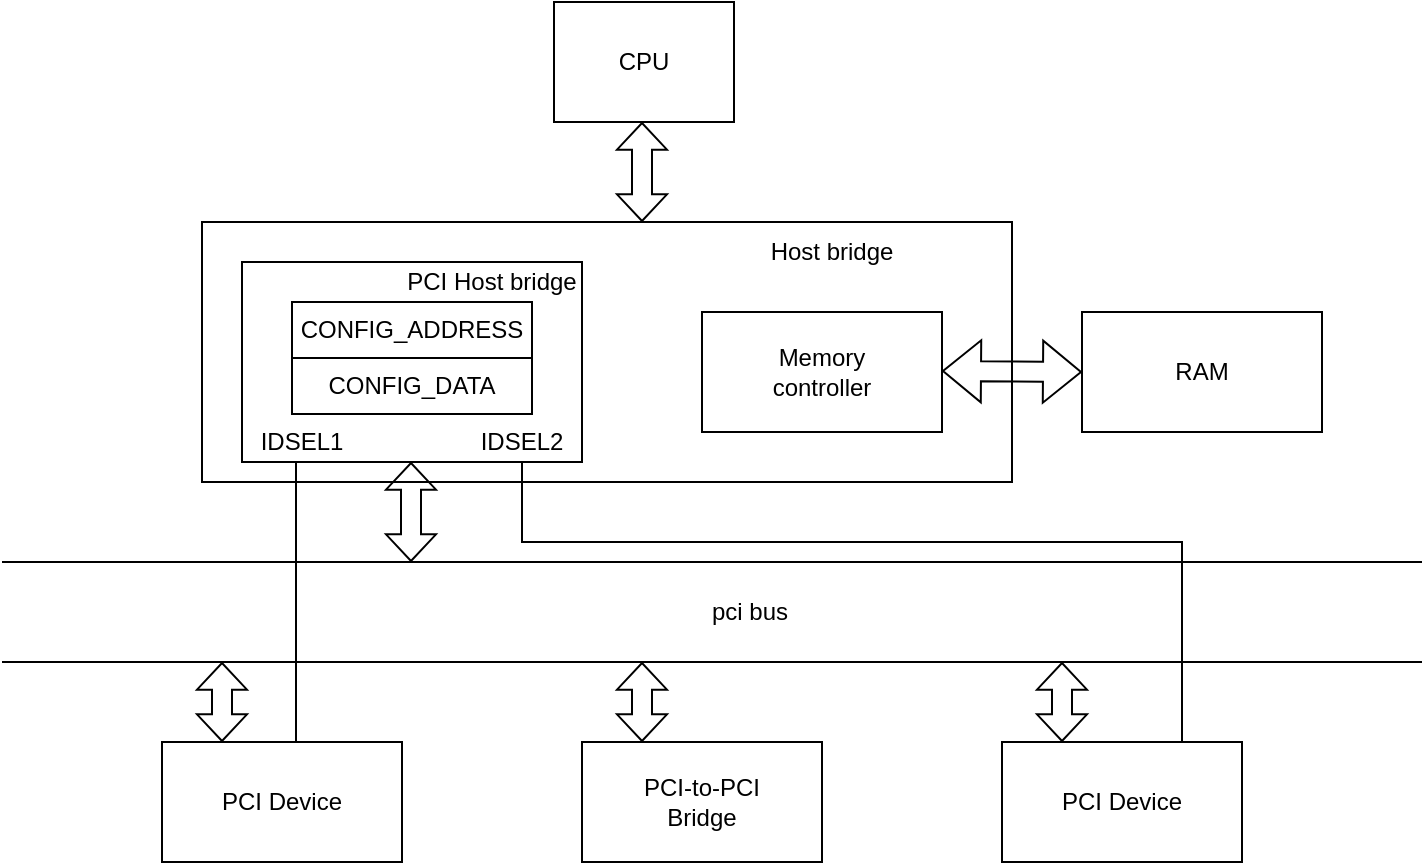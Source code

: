 <mxfile version="22.1.7" type="github">
  <diagram name="第 1 页" id="yxNlmLwIOpBy0RJXwJFW">
    <mxGraphModel dx="928" dy="677" grid="1" gridSize="10" guides="1" tooltips="1" connect="1" arrows="1" fold="1" page="1" pageScale="1" pageWidth="827" pageHeight="1169" math="0" shadow="0">
      <root>
        <mxCell id="0" />
        <mxCell id="1" parent="0" />
        <mxCell id="mYs_dOxZz7pU8FiAXEw9-1" value="CPU" style="rounded=0;whiteSpace=wrap;html=1;" vertex="1" parent="1">
          <mxGeometry x="346" y="370" width="90" height="60" as="geometry" />
        </mxCell>
        <mxCell id="mYs_dOxZz7pU8FiAXEw9-14" value="" style="endArrow=none;html=1;rounded=0;" edge="1" parent="1">
          <mxGeometry width="50" height="50" relative="1" as="geometry">
            <mxPoint x="70" y="650" as="sourcePoint" />
            <mxPoint x="780" y="650" as="targetPoint" />
          </mxGeometry>
        </mxCell>
        <mxCell id="mYs_dOxZz7pU8FiAXEw9-15" value="" style="endArrow=none;html=1;rounded=0;" edge="1" parent="1">
          <mxGeometry width="50" height="50" relative="1" as="geometry">
            <mxPoint x="70" y="700" as="sourcePoint" />
            <mxPoint x="780" y="700" as="targetPoint" />
          </mxGeometry>
        </mxCell>
        <mxCell id="mYs_dOxZz7pU8FiAXEw9-16" value="" style="group" vertex="1" connectable="0" parent="1">
          <mxGeometry x="170" y="480" width="560" height="130" as="geometry" />
        </mxCell>
        <mxCell id="mYs_dOxZz7pU8FiAXEw9-3" value="" style="rounded=0;whiteSpace=wrap;html=1;" vertex="1" parent="mYs_dOxZz7pU8FiAXEw9-16">
          <mxGeometry width="405" height="130" as="geometry" />
        </mxCell>
        <mxCell id="mYs_dOxZz7pU8FiAXEw9-4" value="" style="rounded=0;whiteSpace=wrap;html=1;" vertex="1" parent="mYs_dOxZz7pU8FiAXEw9-16">
          <mxGeometry x="20" y="20" width="170" height="100" as="geometry" />
        </mxCell>
        <mxCell id="mYs_dOxZz7pU8FiAXEw9-5" value="PCI Host bridge" style="text;html=1;strokeColor=none;fillColor=none;align=center;verticalAlign=middle;whiteSpace=wrap;rounded=0;" vertex="1" parent="mYs_dOxZz7pU8FiAXEw9-16">
          <mxGeometry x="90" y="15" width="110" height="30" as="geometry" />
        </mxCell>
        <mxCell id="mYs_dOxZz7pU8FiAXEw9-6" value="IDSEL1" style="text;html=1;strokeColor=none;fillColor=none;align=center;verticalAlign=middle;whiteSpace=wrap;rounded=0;" vertex="1" parent="mYs_dOxZz7pU8FiAXEw9-16">
          <mxGeometry x="20" y="100" width="60" height="20" as="geometry" />
        </mxCell>
        <mxCell id="mYs_dOxZz7pU8FiAXEw9-7" value="IDSEL2" style="text;html=1;strokeColor=none;fillColor=none;align=center;verticalAlign=middle;whiteSpace=wrap;rounded=0;" vertex="1" parent="mYs_dOxZz7pU8FiAXEw9-16">
          <mxGeometry x="130" y="100" width="60" height="20" as="geometry" />
        </mxCell>
        <mxCell id="mYs_dOxZz7pU8FiAXEw9-8" value="CONFIG_ADDRESS" style="rounded=0;whiteSpace=wrap;html=1;" vertex="1" parent="mYs_dOxZz7pU8FiAXEw9-16">
          <mxGeometry x="45" y="40" width="120" height="28" as="geometry" />
        </mxCell>
        <mxCell id="mYs_dOxZz7pU8FiAXEw9-9" value="CONFIG_DATA" style="rounded=0;whiteSpace=wrap;html=1;" vertex="1" parent="mYs_dOxZz7pU8FiAXEw9-16">
          <mxGeometry x="45" y="68" width="120" height="28" as="geometry" />
        </mxCell>
        <mxCell id="mYs_dOxZz7pU8FiAXEw9-10" value="Memory&lt;br&gt;controller" style="rounded=0;whiteSpace=wrap;html=1;" vertex="1" parent="mYs_dOxZz7pU8FiAXEw9-16">
          <mxGeometry x="250" y="45" width="120" height="60" as="geometry" />
        </mxCell>
        <mxCell id="mYs_dOxZz7pU8FiAXEw9-11" value="Host bridge" style="text;html=1;strokeColor=none;fillColor=none;align=center;verticalAlign=middle;whiteSpace=wrap;rounded=0;" vertex="1" parent="mYs_dOxZz7pU8FiAXEw9-16">
          <mxGeometry x="260" width="110" height="30" as="geometry" />
        </mxCell>
        <mxCell id="mYs_dOxZz7pU8FiAXEw9-12" value="" style="shape=flexArrow;endArrow=classic;startArrow=classic;html=1;rounded=0;" edge="1" parent="mYs_dOxZz7pU8FiAXEw9-16">
          <mxGeometry width="100" height="100" relative="1" as="geometry">
            <mxPoint x="370" y="74.5" as="sourcePoint" />
            <mxPoint x="440" y="75" as="targetPoint" />
          </mxGeometry>
        </mxCell>
        <mxCell id="mYs_dOxZz7pU8FiAXEw9-13" value="RAM" style="rounded=0;whiteSpace=wrap;html=1;" vertex="1" parent="mYs_dOxZz7pU8FiAXEw9-16">
          <mxGeometry x="440" y="45" width="120" height="60" as="geometry" />
        </mxCell>
        <mxCell id="mYs_dOxZz7pU8FiAXEw9-17" value="" style="shape=flexArrow;endArrow=classic;startArrow=classic;html=1;rounded=0;entryX=0;entryY=0.25;entryDx=0;entryDy=0;startWidth=14;startSize=4.11;endWidth=14;endSize=4.11;" edge="1" parent="mYs_dOxZz7pU8FiAXEw9-16">
          <mxGeometry width="100" height="100" relative="1" as="geometry">
            <mxPoint x="220" as="sourcePoint" />
            <mxPoint x="220" y="-50" as="targetPoint" />
          </mxGeometry>
        </mxCell>
        <mxCell id="mYs_dOxZz7pU8FiAXEw9-19" value="" style="shape=flexArrow;endArrow=classic;startArrow=classic;html=1;rounded=0;entryX=0;entryY=0.25;entryDx=0;entryDy=0;startWidth=14;startSize=4.11;endWidth=14;endSize=4.11;" edge="1" parent="mYs_dOxZz7pU8FiAXEw9-16">
          <mxGeometry width="100" height="100" relative="1" as="geometry">
            <mxPoint x="104.5" y="170" as="sourcePoint" />
            <mxPoint x="104.5" y="120" as="targetPoint" />
          </mxGeometry>
        </mxCell>
        <mxCell id="mYs_dOxZz7pU8FiAXEw9-22" value="" style="group" vertex="1" connectable="0" parent="1">
          <mxGeometry x="150" y="700" width="120" height="100" as="geometry" />
        </mxCell>
        <mxCell id="mYs_dOxZz7pU8FiAXEw9-20" value="PCI Device" style="rounded=0;whiteSpace=wrap;html=1;" vertex="1" parent="mYs_dOxZz7pU8FiAXEw9-22">
          <mxGeometry y="40" width="120" height="60" as="geometry" />
        </mxCell>
        <mxCell id="mYs_dOxZz7pU8FiAXEw9-21" value="" style="shape=flexArrow;endArrow=classic;startArrow=classic;html=1;rounded=0;entryX=0;entryY=0.25;entryDx=0;entryDy=0;startWidth=14;startSize=4.11;endWidth=14;endSize=4.11;" edge="1" parent="mYs_dOxZz7pU8FiAXEw9-22">
          <mxGeometry width="100" height="100" relative="1" as="geometry">
            <mxPoint x="30" y="40" as="sourcePoint" />
            <mxPoint x="30" as="targetPoint" />
          </mxGeometry>
        </mxCell>
        <mxCell id="mYs_dOxZz7pU8FiAXEw9-30" value="" style="endArrow=none;html=1;rounded=0;" edge="1" parent="mYs_dOxZz7pU8FiAXEw9-22">
          <mxGeometry width="50" height="50" relative="1" as="geometry">
            <mxPoint x="67" y="40" as="sourcePoint" />
            <mxPoint x="67" y="-100" as="targetPoint" />
          </mxGeometry>
        </mxCell>
        <mxCell id="mYs_dOxZz7pU8FiAXEw9-23" value="" style="group" vertex="1" connectable="0" parent="1">
          <mxGeometry x="360" y="700" width="120" height="100" as="geometry" />
        </mxCell>
        <mxCell id="mYs_dOxZz7pU8FiAXEw9-24" value="PCI-to-PCI&lt;br&gt;Bridge" style="rounded=0;whiteSpace=wrap;html=1;" vertex="1" parent="mYs_dOxZz7pU8FiAXEw9-23">
          <mxGeometry y="40" width="120" height="60" as="geometry" />
        </mxCell>
        <mxCell id="mYs_dOxZz7pU8FiAXEw9-25" value="" style="shape=flexArrow;endArrow=classic;startArrow=classic;html=1;rounded=0;entryX=0;entryY=0.25;entryDx=0;entryDy=0;startWidth=14;startSize=4.11;endWidth=14;endSize=4.11;" edge="1" parent="mYs_dOxZz7pU8FiAXEw9-23">
          <mxGeometry width="100" height="100" relative="1" as="geometry">
            <mxPoint x="30" y="40" as="sourcePoint" />
            <mxPoint x="30" as="targetPoint" />
          </mxGeometry>
        </mxCell>
        <mxCell id="mYs_dOxZz7pU8FiAXEw9-26" value="" style="group" vertex="1" connectable="0" parent="1">
          <mxGeometry x="570" y="700" width="120" height="100" as="geometry" />
        </mxCell>
        <mxCell id="mYs_dOxZz7pU8FiAXEw9-27" value="PCI Device" style="rounded=0;whiteSpace=wrap;html=1;" vertex="1" parent="mYs_dOxZz7pU8FiAXEw9-26">
          <mxGeometry y="40" width="120" height="60" as="geometry" />
        </mxCell>
        <mxCell id="mYs_dOxZz7pU8FiAXEw9-28" value="" style="shape=flexArrow;endArrow=classic;startArrow=classic;html=1;rounded=0;entryX=0;entryY=0.25;entryDx=0;entryDy=0;startWidth=14;startSize=4.11;endWidth=14;endSize=4.11;" edge="1" parent="mYs_dOxZz7pU8FiAXEw9-26">
          <mxGeometry width="100" height="100" relative="1" as="geometry">
            <mxPoint x="30" y="40" as="sourcePoint" />
            <mxPoint x="30" as="targetPoint" />
          </mxGeometry>
        </mxCell>
        <mxCell id="mYs_dOxZz7pU8FiAXEw9-29" value="pci bus" style="text;html=1;strokeColor=none;fillColor=none;align=center;verticalAlign=middle;whiteSpace=wrap;rounded=0;" vertex="1" parent="1">
          <mxGeometry x="414" y="660" width="60" height="30" as="geometry" />
        </mxCell>
        <mxCell id="mYs_dOxZz7pU8FiAXEw9-31" value="" style="endArrow=none;html=1;rounded=0;edgeStyle=orthogonalEdgeStyle;entryX=0.5;entryY=1;entryDx=0;entryDy=0;" edge="1" parent="1" target="mYs_dOxZz7pU8FiAXEw9-7">
          <mxGeometry width="50" height="50" relative="1" as="geometry">
            <mxPoint x="660" y="740" as="sourcePoint" />
            <mxPoint x="330" y="605" as="targetPoint" />
            <Array as="points">
              <mxPoint x="660" y="640" />
              <mxPoint x="330" y="640" />
            </Array>
          </mxGeometry>
        </mxCell>
      </root>
    </mxGraphModel>
  </diagram>
</mxfile>

